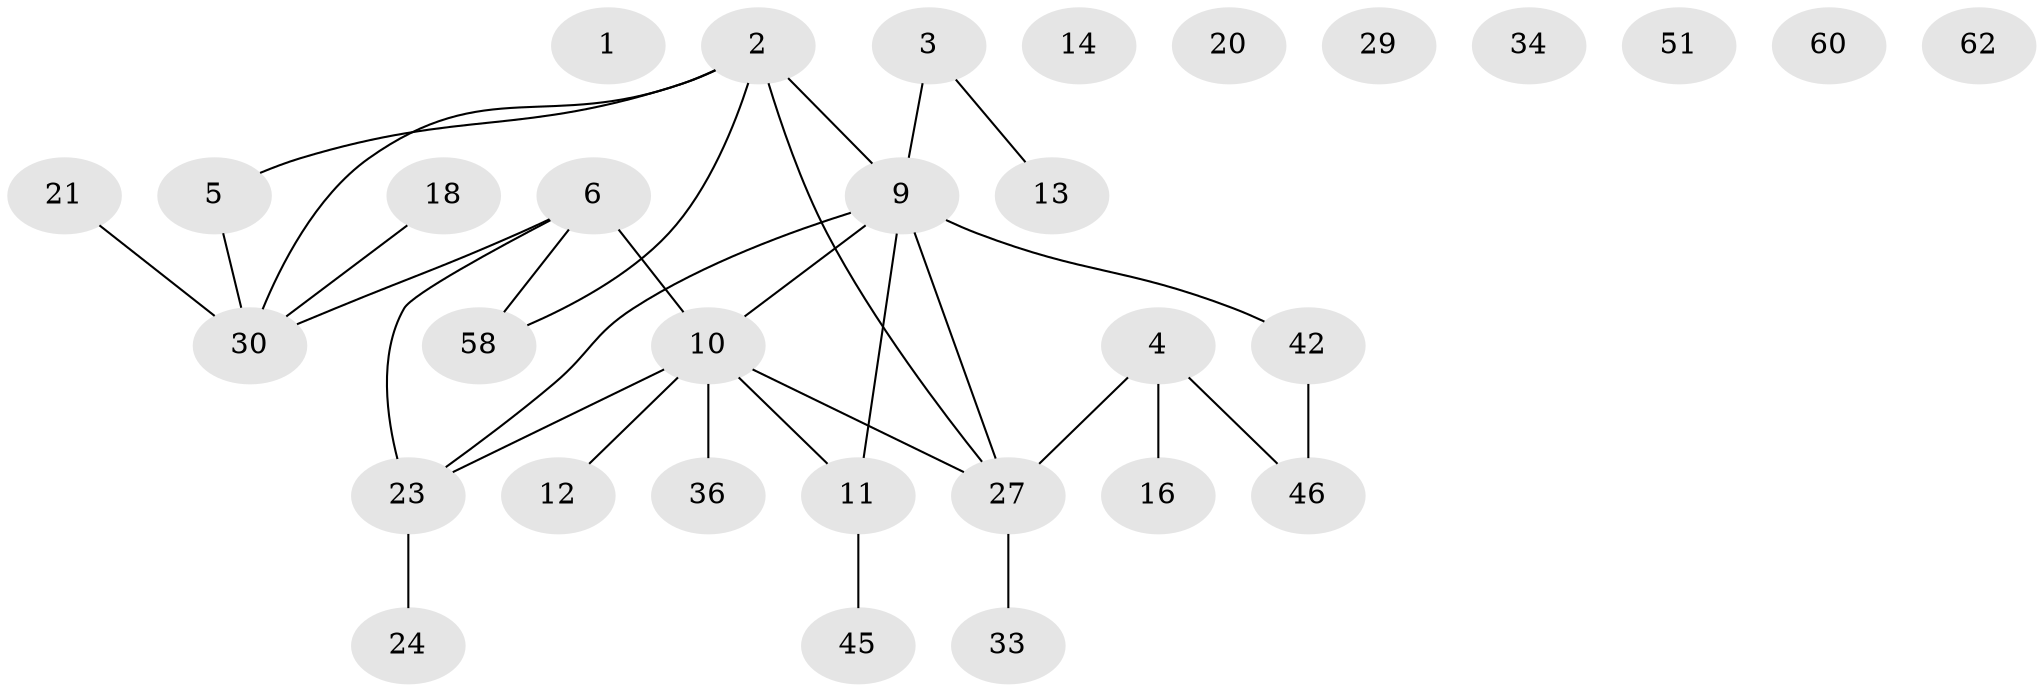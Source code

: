 // original degree distribution, {1: 0.2698412698412698, 3: 0.20634920634920634, 2: 0.23809523809523808, 4: 0.1111111111111111, 5: 0.06349206349206349, 0: 0.09523809523809523, 6: 0.015873015873015872}
// Generated by graph-tools (version 1.1) at 2025/13/03/09/25 04:13:08]
// undirected, 31 vertices, 31 edges
graph export_dot {
graph [start="1"]
  node [color=gray90,style=filled];
  1 [super="+43"];
  2 [super="+7"];
  3 [super="+49"];
  4;
  5;
  6 [super="+26"];
  9 [super="+40+17"];
  10 [super="+19+15"];
  11 [super="+38"];
  12 [super="+31"];
  13 [super="+48"];
  14;
  16;
  18;
  20;
  21;
  23 [super="+28+41"];
  24;
  27 [super="+55"];
  29 [super="+56"];
  30 [super="+39"];
  33 [super="+35+37"];
  34;
  36;
  42;
  45;
  46;
  51;
  58 [super="+63"];
  60;
  62;
  2 -- 5;
  2 -- 58;
  2 -- 27;
  2 -- 30 [weight=2];
  2 -- 9 [weight=3];
  3 -- 9;
  3 -- 13;
  4 -- 16;
  4 -- 46;
  4 -- 27;
  5 -- 30;
  6 -- 58;
  6 -- 23;
  6 -- 30;
  6 -- 10 [weight=2];
  9 -- 27;
  9 -- 23 [weight=2];
  9 -- 42;
  9 -- 11 [weight=2];
  9 -- 10;
  10 -- 36 [weight=2];
  10 -- 23;
  10 -- 11;
  10 -- 27;
  10 -- 12;
  11 -- 45;
  18 -- 30;
  21 -- 30;
  23 -- 24;
  27 -- 33;
  42 -- 46;
}
